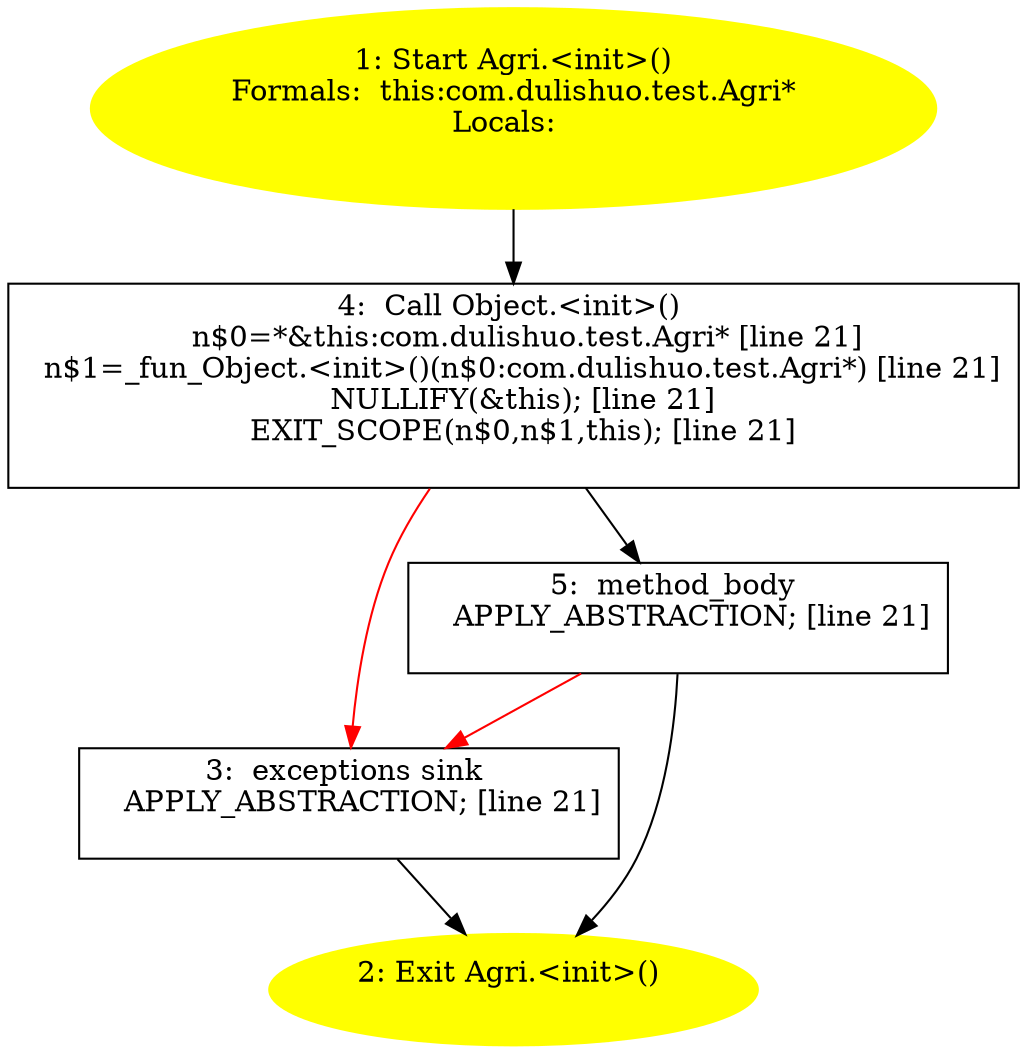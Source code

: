/* @generated */
digraph cfg {
"com.dulishuo.test.Agri.<init>().b8064ec607a350a65d983786c79eb61c_1" [label="1: Start Agri.<init>()\nFormals:  this:com.dulishuo.test.Agri*\nLocals:  \n  " color=yellow style=filled]
	

	 "com.dulishuo.test.Agri.<init>().b8064ec607a350a65d983786c79eb61c_1" -> "com.dulishuo.test.Agri.<init>().b8064ec607a350a65d983786c79eb61c_4" ;
"com.dulishuo.test.Agri.<init>().b8064ec607a350a65d983786c79eb61c_2" [label="2: Exit Agri.<init>() \n  " color=yellow style=filled]
	

"com.dulishuo.test.Agri.<init>().b8064ec607a350a65d983786c79eb61c_3" [label="3:  exceptions sink \n   APPLY_ABSTRACTION; [line 21]\n " shape="box"]
	

	 "com.dulishuo.test.Agri.<init>().b8064ec607a350a65d983786c79eb61c_3" -> "com.dulishuo.test.Agri.<init>().b8064ec607a350a65d983786c79eb61c_2" ;
"com.dulishuo.test.Agri.<init>().b8064ec607a350a65d983786c79eb61c_4" [label="4:  Call Object.<init>() \n   n$0=*&this:com.dulishuo.test.Agri* [line 21]\n  n$1=_fun_Object.<init>()(n$0:com.dulishuo.test.Agri*) [line 21]\n  NULLIFY(&this); [line 21]\n  EXIT_SCOPE(n$0,n$1,this); [line 21]\n " shape="box"]
	

	 "com.dulishuo.test.Agri.<init>().b8064ec607a350a65d983786c79eb61c_4" -> "com.dulishuo.test.Agri.<init>().b8064ec607a350a65d983786c79eb61c_5" ;
	 "com.dulishuo.test.Agri.<init>().b8064ec607a350a65d983786c79eb61c_4" -> "com.dulishuo.test.Agri.<init>().b8064ec607a350a65d983786c79eb61c_3" [color="red" ];
"com.dulishuo.test.Agri.<init>().b8064ec607a350a65d983786c79eb61c_5" [label="5:  method_body \n   APPLY_ABSTRACTION; [line 21]\n " shape="box"]
	

	 "com.dulishuo.test.Agri.<init>().b8064ec607a350a65d983786c79eb61c_5" -> "com.dulishuo.test.Agri.<init>().b8064ec607a350a65d983786c79eb61c_2" ;
	 "com.dulishuo.test.Agri.<init>().b8064ec607a350a65d983786c79eb61c_5" -> "com.dulishuo.test.Agri.<init>().b8064ec607a350a65d983786c79eb61c_3" [color="red" ];
}
